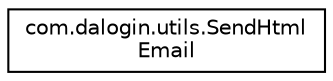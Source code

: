 digraph "Graphical Class Hierarchy"
{
  edge [fontname="Helvetica",fontsize="10",labelfontname="Helvetica",labelfontsize="10"];
  node [fontname="Helvetica",fontsize="10",shape=record];
  rankdir="LR";
  Node0 [label="com.dalogin.utils.SendHtml\lEmail",height=0.2,width=0.4,color="black", fillcolor="white", style="filled",URL="$classcom_1_1dalogin_1_1utils_1_1_send_html_email.html"];
}

